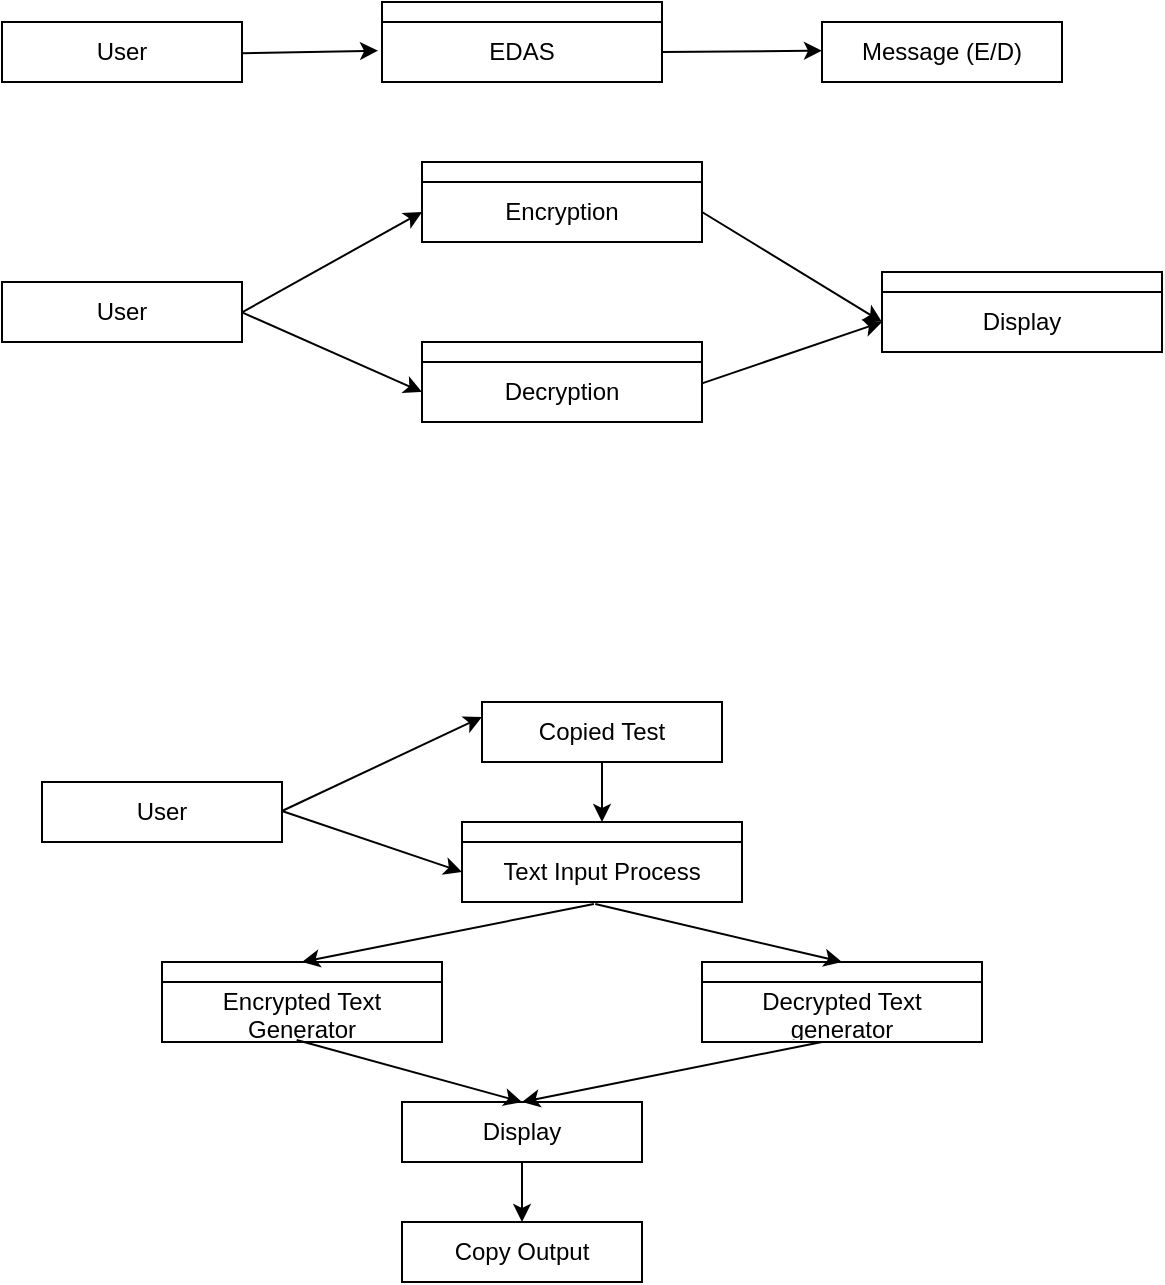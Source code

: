 <mxfile version="24.7.8">
  <diagram id="C5RBs43oDa-KdzZeNtuy" name="Page-1">
    <mxGraphModel dx="927" dy="745" grid="1" gridSize="10" guides="1" tooltips="1" connect="1" arrows="1" fold="1" page="1" pageScale="1" pageWidth="827" pageHeight="1169" math="0" shadow="0">
      <root>
        <mxCell id="WIyWlLk6GJQsqaUBKTNV-0" />
        <mxCell id="WIyWlLk6GJQsqaUBKTNV-1" parent="WIyWlLk6GJQsqaUBKTNV-0" />
        <mxCell id="8ILQDBN_TGjukYMtLyAi-0" value="User" style="rounded=0;whiteSpace=wrap;html=1;" vertex="1" parent="WIyWlLk6GJQsqaUBKTNV-1">
          <mxGeometry x="20" y="30" width="120" height="30" as="geometry" />
        </mxCell>
        <mxCell id="8ILQDBN_TGjukYMtLyAi-1" value="" style="swimlane;fontStyle=0;childLayout=stackLayout;horizontal=1;startSize=10;horizontalStack=0;resizeParent=1;resizeParentMax=0;resizeLast=0;collapsible=1;marginBottom=0;whiteSpace=wrap;html=1;" vertex="1" parent="WIyWlLk6GJQsqaUBKTNV-1">
          <mxGeometry x="210" y="20" width="140" height="40" as="geometry" />
        </mxCell>
        <mxCell id="8ILQDBN_TGjukYMtLyAi-2" value="EDAS" style="text;strokeColor=none;fillColor=none;align=center;verticalAlign=middle;spacingLeft=4;spacingRight=4;overflow=hidden;points=[[0,0.5],[1,0.5]];portConstraint=eastwest;rotatable=0;whiteSpace=wrap;html=1;" vertex="1" parent="8ILQDBN_TGjukYMtLyAi-1">
          <mxGeometry y="10" width="140" height="30" as="geometry" />
        </mxCell>
        <mxCell id="8ILQDBN_TGjukYMtLyAi-5" value="Message (E/D)" style="rounded=0;whiteSpace=wrap;html=1;" vertex="1" parent="WIyWlLk6GJQsqaUBKTNV-1">
          <mxGeometry x="430" y="30" width="120" height="30" as="geometry" />
        </mxCell>
        <mxCell id="8ILQDBN_TGjukYMtLyAi-6" value="" style="endArrow=classic;html=1;rounded=0;entryX=-0.014;entryY=0.289;entryDx=0;entryDy=0;entryPerimeter=0;" edge="1" parent="WIyWlLk6GJQsqaUBKTNV-1">
          <mxGeometry width="50" height="50" relative="1" as="geometry">
            <mxPoint x="140" y="45.66" as="sourcePoint" />
            <mxPoint x="208.04" y="44.33" as="targetPoint" />
          </mxGeometry>
        </mxCell>
        <mxCell id="8ILQDBN_TGjukYMtLyAi-7" value="" style="endArrow=classic;html=1;rounded=0;entryX=-0.014;entryY=0.289;entryDx=0;entryDy=0;entryPerimeter=0;exitX=1;exitY=0.5;exitDx=0;exitDy=0;" edge="1" parent="WIyWlLk6GJQsqaUBKTNV-1" source="8ILQDBN_TGjukYMtLyAi-2">
          <mxGeometry width="50" height="50" relative="1" as="geometry">
            <mxPoint x="361.96" y="45.66" as="sourcePoint" />
            <mxPoint x="430" y="44.33" as="targetPoint" />
          </mxGeometry>
        </mxCell>
        <mxCell id="8ILQDBN_TGjukYMtLyAi-8" value="User" style="rounded=0;whiteSpace=wrap;html=1;" vertex="1" parent="WIyWlLk6GJQsqaUBKTNV-1">
          <mxGeometry x="20" y="160" width="120" height="30" as="geometry" />
        </mxCell>
        <mxCell id="8ILQDBN_TGjukYMtLyAi-9" value="" style="swimlane;fontStyle=0;childLayout=stackLayout;horizontal=1;startSize=10;horizontalStack=0;resizeParent=1;resizeParentMax=0;resizeLast=0;collapsible=1;marginBottom=0;whiteSpace=wrap;html=1;" vertex="1" parent="WIyWlLk6GJQsqaUBKTNV-1">
          <mxGeometry x="230" y="100" width="140" height="40" as="geometry" />
        </mxCell>
        <mxCell id="8ILQDBN_TGjukYMtLyAi-10" value="Encryption" style="text;strokeColor=none;fillColor=none;align=center;verticalAlign=middle;spacingLeft=4;spacingRight=4;overflow=hidden;points=[[0,0.5],[1,0.5]];portConstraint=eastwest;rotatable=0;whiteSpace=wrap;html=1;" vertex="1" parent="8ILQDBN_TGjukYMtLyAi-9">
          <mxGeometry y="10" width="140" height="30" as="geometry" />
        </mxCell>
        <mxCell id="8ILQDBN_TGjukYMtLyAi-13" value="" style="swimlane;fontStyle=0;childLayout=stackLayout;horizontal=1;startSize=10;horizontalStack=0;resizeParent=1;resizeParentMax=0;resizeLast=0;collapsible=1;marginBottom=0;whiteSpace=wrap;html=1;" vertex="1" parent="WIyWlLk6GJQsqaUBKTNV-1">
          <mxGeometry x="230" y="190" width="140" height="40" as="geometry" />
        </mxCell>
        <mxCell id="8ILQDBN_TGjukYMtLyAi-14" value="Decryption" style="text;strokeColor=none;fillColor=none;align=center;verticalAlign=middle;spacingLeft=4;spacingRight=4;overflow=hidden;points=[[0,0.5],[1,0.5]];portConstraint=eastwest;rotatable=0;whiteSpace=wrap;html=1;" vertex="1" parent="8ILQDBN_TGjukYMtLyAi-13">
          <mxGeometry y="10" width="140" height="30" as="geometry" />
        </mxCell>
        <mxCell id="8ILQDBN_TGjukYMtLyAi-18" value="User" style="rounded=0;whiteSpace=wrap;html=1;" vertex="1" parent="WIyWlLk6GJQsqaUBKTNV-1">
          <mxGeometry x="40" y="410" width="120" height="30" as="geometry" />
        </mxCell>
        <mxCell id="8ILQDBN_TGjukYMtLyAi-19" value="" style="swimlane;fontStyle=0;childLayout=stackLayout;horizontal=1;startSize=10;horizontalStack=0;resizeParent=1;resizeParentMax=0;resizeLast=0;collapsible=1;marginBottom=0;whiteSpace=wrap;html=1;" vertex="1" parent="WIyWlLk6GJQsqaUBKTNV-1">
          <mxGeometry x="250" y="430" width="140" height="40" as="geometry" />
        </mxCell>
        <mxCell id="8ILQDBN_TGjukYMtLyAi-27" value="Text Input Process" style="text;strokeColor=none;fillColor=none;align=center;verticalAlign=middle;spacingLeft=4;spacingRight=4;overflow=hidden;points=[[0,0.5],[1,0.5]];portConstraint=eastwest;rotatable=0;whiteSpace=wrap;html=1;" vertex="1" parent="8ILQDBN_TGjukYMtLyAi-19">
          <mxGeometry y="10" width="140" height="30" as="geometry" />
        </mxCell>
        <mxCell id="8ILQDBN_TGjukYMtLyAi-23" value="Copied Test" style="rounded=0;whiteSpace=wrap;html=1;" vertex="1" parent="WIyWlLk6GJQsqaUBKTNV-1">
          <mxGeometry x="260" y="370" width="120" height="30" as="geometry" />
        </mxCell>
        <mxCell id="8ILQDBN_TGjukYMtLyAi-26" value="Display" style="rounded=0;whiteSpace=wrap;html=1;" vertex="1" parent="WIyWlLk6GJQsqaUBKTNV-1">
          <mxGeometry x="220" y="570" width="120" height="30" as="geometry" />
        </mxCell>
        <mxCell id="8ILQDBN_TGjukYMtLyAi-28" value="" style="swimlane;fontStyle=0;childLayout=stackLayout;horizontal=1;startSize=10;horizontalStack=0;resizeParent=1;resizeParentMax=0;resizeLast=0;collapsible=1;marginBottom=0;whiteSpace=wrap;html=1;" vertex="1" parent="WIyWlLk6GJQsqaUBKTNV-1">
          <mxGeometry x="100" y="500" width="140" height="40" as="geometry" />
        </mxCell>
        <mxCell id="8ILQDBN_TGjukYMtLyAi-29" value="Encrypted Text Generator" style="text;strokeColor=none;fillColor=none;align=center;verticalAlign=middle;spacingLeft=4;spacingRight=4;overflow=hidden;points=[[0,0.5],[1,0.5]];portConstraint=eastwest;rotatable=0;whiteSpace=wrap;html=1;" vertex="1" parent="8ILQDBN_TGjukYMtLyAi-28">
          <mxGeometry y="10" width="140" height="30" as="geometry" />
        </mxCell>
        <mxCell id="8ILQDBN_TGjukYMtLyAi-30" value="" style="swimlane;fontStyle=0;childLayout=stackLayout;horizontal=1;startSize=10;horizontalStack=0;resizeParent=1;resizeParentMax=0;resizeLast=0;collapsible=1;marginBottom=0;whiteSpace=wrap;html=1;" vertex="1" parent="WIyWlLk6GJQsqaUBKTNV-1">
          <mxGeometry x="370" y="500" width="140" height="40" as="geometry" />
        </mxCell>
        <mxCell id="8ILQDBN_TGjukYMtLyAi-31" value="Decrypted Text generator" style="text;strokeColor=none;fillColor=none;align=center;verticalAlign=middle;spacingLeft=4;spacingRight=4;overflow=hidden;points=[[0,0.5],[1,0.5]];portConstraint=eastwest;rotatable=0;whiteSpace=wrap;html=1;" vertex="1" parent="8ILQDBN_TGjukYMtLyAi-30">
          <mxGeometry y="10" width="140" height="30" as="geometry" />
        </mxCell>
        <mxCell id="8ILQDBN_TGjukYMtLyAi-32" value="Copy Output" style="rounded=0;whiteSpace=wrap;html=1;" vertex="1" parent="WIyWlLk6GJQsqaUBKTNV-1">
          <mxGeometry x="220" y="630" width="120" height="30" as="geometry" />
        </mxCell>
        <mxCell id="8ILQDBN_TGjukYMtLyAi-33" value="" style="swimlane;fontStyle=0;childLayout=stackLayout;horizontal=1;startSize=10;horizontalStack=0;resizeParent=1;resizeParentMax=0;resizeLast=0;collapsible=1;marginBottom=0;whiteSpace=wrap;html=1;" vertex="1" parent="WIyWlLk6GJQsqaUBKTNV-1">
          <mxGeometry x="460" y="155" width="140" height="40" as="geometry" />
        </mxCell>
        <mxCell id="8ILQDBN_TGjukYMtLyAi-34" value="Display" style="text;strokeColor=none;fillColor=none;align=center;verticalAlign=middle;spacingLeft=4;spacingRight=4;overflow=hidden;points=[[0,0.5],[1,0.5]];portConstraint=eastwest;rotatable=0;whiteSpace=wrap;html=1;" vertex="1" parent="8ILQDBN_TGjukYMtLyAi-33">
          <mxGeometry y="10" width="140" height="30" as="geometry" />
        </mxCell>
        <mxCell id="8ILQDBN_TGjukYMtLyAi-35" value="" style="endArrow=classic;html=1;rounded=0;entryX=0;entryY=0.5;entryDx=0;entryDy=0;exitX=1;exitY=0.5;exitDx=0;exitDy=0;" edge="1" parent="WIyWlLk6GJQsqaUBKTNV-1" target="8ILQDBN_TGjukYMtLyAi-10">
          <mxGeometry width="50" height="50" relative="1" as="geometry">
            <mxPoint x="140" y="175.17" as="sourcePoint" />
            <mxPoint x="220" y="174.5" as="targetPoint" />
          </mxGeometry>
        </mxCell>
        <mxCell id="8ILQDBN_TGjukYMtLyAi-36" value="" style="endArrow=classic;html=1;rounded=0;entryX=0;entryY=0.5;entryDx=0;entryDy=0;exitX=1;exitY=0.5;exitDx=0;exitDy=0;" edge="1" parent="WIyWlLk6GJQsqaUBKTNV-1" target="8ILQDBN_TGjukYMtLyAi-14">
          <mxGeometry width="50" height="50" relative="1" as="geometry">
            <mxPoint x="140" y="175.17" as="sourcePoint" />
            <mxPoint x="220" y="174.5" as="targetPoint" />
          </mxGeometry>
        </mxCell>
        <mxCell id="8ILQDBN_TGjukYMtLyAi-37" value="" style="endArrow=classic;html=1;rounded=0;entryX=0;entryY=0.5;entryDx=0;entryDy=0;exitX=1;exitY=0.5;exitDx=0;exitDy=0;" edge="1" parent="WIyWlLk6GJQsqaUBKTNV-1" source="8ILQDBN_TGjukYMtLyAi-10" target="8ILQDBN_TGjukYMtLyAi-34">
          <mxGeometry width="50" height="50" relative="1" as="geometry">
            <mxPoint x="374" y="120.17" as="sourcePoint" />
            <mxPoint x="454" y="119.5" as="targetPoint" />
          </mxGeometry>
        </mxCell>
        <mxCell id="8ILQDBN_TGjukYMtLyAi-38" value="" style="endArrow=classic;html=1;rounded=0;entryX=0;entryY=0.5;entryDx=0;entryDy=0;exitX=1;exitY=0.5;exitDx=0;exitDy=0;" edge="1" parent="WIyWlLk6GJQsqaUBKTNV-1" target="8ILQDBN_TGjukYMtLyAi-34">
          <mxGeometry width="50" height="50" relative="1" as="geometry">
            <mxPoint x="370" y="210.67" as="sourcePoint" />
            <mxPoint x="450" y="210" as="targetPoint" />
          </mxGeometry>
        </mxCell>
        <mxCell id="8ILQDBN_TGjukYMtLyAi-39" value="" style="endArrow=classic;html=1;rounded=0;entryX=0;entryY=0.25;entryDx=0;entryDy=0;" edge="1" parent="WIyWlLk6GJQsqaUBKTNV-1" target="8ILQDBN_TGjukYMtLyAi-23">
          <mxGeometry width="50" height="50" relative="1" as="geometry">
            <mxPoint x="160" y="424.5" as="sourcePoint" />
            <mxPoint x="240" y="424.83" as="targetPoint" />
          </mxGeometry>
        </mxCell>
        <mxCell id="8ILQDBN_TGjukYMtLyAi-40" value="" style="endArrow=classic;html=1;rounded=0;entryX=0;entryY=0.5;entryDx=0;entryDy=0;" edge="1" parent="WIyWlLk6GJQsqaUBKTNV-1" target="8ILQDBN_TGjukYMtLyAi-27">
          <mxGeometry width="50" height="50" relative="1" as="geometry">
            <mxPoint x="160" y="424.5" as="sourcePoint" />
            <mxPoint x="240" y="424.83" as="targetPoint" />
            <Array as="points" />
          </mxGeometry>
        </mxCell>
        <mxCell id="8ILQDBN_TGjukYMtLyAi-41" value="" style="endArrow=classic;html=1;rounded=0;entryX=0.5;entryY=0;entryDx=0;entryDy=0;exitX=0.471;exitY=1.033;exitDx=0;exitDy=0;exitPerimeter=0;" edge="1" parent="WIyWlLk6GJQsqaUBKTNV-1" source="8ILQDBN_TGjukYMtLyAi-27" target="8ILQDBN_TGjukYMtLyAi-28">
          <mxGeometry width="50" height="50" relative="1" as="geometry">
            <mxPoint x="300" y="490" as="sourcePoint" />
            <mxPoint x="380" y="490.33" as="targetPoint" />
          </mxGeometry>
        </mxCell>
        <mxCell id="8ILQDBN_TGjukYMtLyAi-42" value="" style="endArrow=classic;html=1;rounded=0;entryX=0.5;entryY=0;entryDx=0;entryDy=0;exitX=0.5;exitY=1;exitDx=0;exitDy=0;" edge="1" parent="WIyWlLk6GJQsqaUBKTNV-1" source="8ILQDBN_TGjukYMtLyAi-23" target="8ILQDBN_TGjukYMtLyAi-19">
          <mxGeometry width="50" height="50" relative="1" as="geometry">
            <mxPoint x="320" y="410" as="sourcePoint" />
            <mxPoint x="400" y="410.33" as="targetPoint" />
          </mxGeometry>
        </mxCell>
        <mxCell id="8ILQDBN_TGjukYMtLyAi-43" value="" style="endArrow=classic;html=1;rounded=0;entryX=0.5;entryY=0;entryDx=0;entryDy=0;exitX=0.5;exitY=1;exitDx=0;exitDy=0;" edge="1" parent="WIyWlLk6GJQsqaUBKTNV-1" source="8ILQDBN_TGjukYMtLyAi-26" target="8ILQDBN_TGjukYMtLyAi-32">
          <mxGeometry width="50" height="50" relative="1" as="geometry">
            <mxPoint x="360" y="630" as="sourcePoint" />
            <mxPoint x="440" y="630.33" as="targetPoint" />
          </mxGeometry>
        </mxCell>
        <mxCell id="8ILQDBN_TGjukYMtLyAi-44" value="" style="endArrow=classic;html=1;rounded=0;entryX=0.5;entryY=0;entryDx=0;entryDy=0;exitX=0.481;exitY=0.967;exitDx=0;exitDy=0;exitPerimeter=0;" edge="1" parent="WIyWlLk6GJQsqaUBKTNV-1" source="8ILQDBN_TGjukYMtLyAi-29" target="8ILQDBN_TGjukYMtLyAi-26">
          <mxGeometry width="50" height="50" relative="1" as="geometry">
            <mxPoint x="150" y="584" as="sourcePoint" />
            <mxPoint x="230" y="584.33" as="targetPoint" />
          </mxGeometry>
        </mxCell>
        <mxCell id="8ILQDBN_TGjukYMtLyAi-45" value="" style="endArrow=classic;html=1;rounded=0;entryX=0.5;entryY=0;entryDx=0;entryDy=0;exitX=0.476;exitY=1.033;exitDx=0;exitDy=0;exitPerimeter=0;" edge="1" parent="WIyWlLk6GJQsqaUBKTNV-1" source="8ILQDBN_TGjukYMtLyAi-27" target="8ILQDBN_TGjukYMtLyAi-30">
          <mxGeometry width="50" height="50" relative="1" as="geometry">
            <mxPoint x="280" y="550" as="sourcePoint" />
            <mxPoint x="360" y="550.33" as="targetPoint" />
          </mxGeometry>
        </mxCell>
        <mxCell id="8ILQDBN_TGjukYMtLyAi-46" value="" style="endArrow=classic;html=1;rounded=0;entryX=0.5;entryY=0;entryDx=0;entryDy=0;" edge="1" parent="WIyWlLk6GJQsqaUBKTNV-1" target="8ILQDBN_TGjukYMtLyAi-26">
          <mxGeometry width="50" height="50" relative="1" as="geometry">
            <mxPoint x="430" y="540" as="sourcePoint" />
            <mxPoint x="520" y="570.33" as="targetPoint" />
          </mxGeometry>
        </mxCell>
      </root>
    </mxGraphModel>
  </diagram>
</mxfile>
